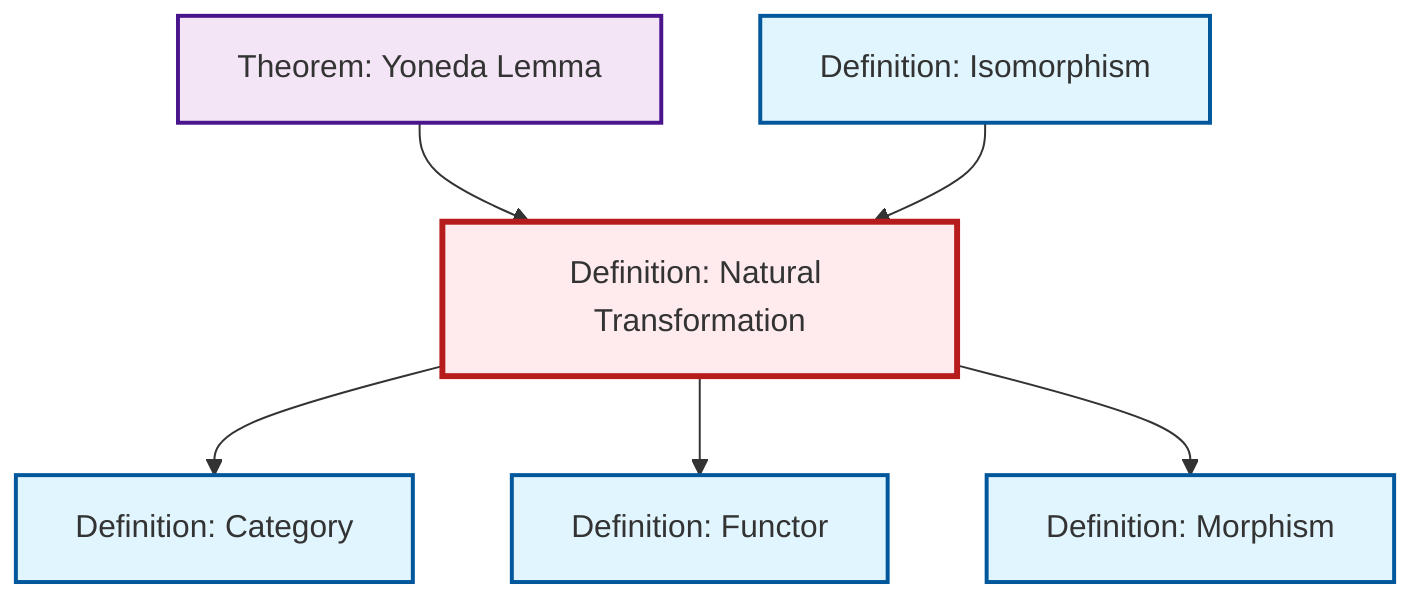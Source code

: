 graph TD
    classDef definition fill:#e1f5fe,stroke:#01579b,stroke-width:2px
    classDef theorem fill:#f3e5f5,stroke:#4a148c,stroke-width:2px
    classDef axiom fill:#fff3e0,stroke:#e65100,stroke-width:2px
    classDef example fill:#e8f5e9,stroke:#1b5e20,stroke-width:2px
    classDef current fill:#ffebee,stroke:#b71c1c,stroke-width:3px
    def-morphism["Definition: Morphism"]:::definition
    thm-yoneda["Theorem: Yoneda Lemma"]:::theorem
    def-natural-transformation["Definition: Natural Transformation"]:::definition
    def-category["Definition: Category"]:::definition
    def-functor["Definition: Functor"]:::definition
    def-isomorphism["Definition: Isomorphism"]:::definition
    thm-yoneda --> def-natural-transformation
    def-natural-transformation --> def-category
    def-natural-transformation --> def-functor
    def-isomorphism --> def-natural-transformation
    def-natural-transformation --> def-morphism
    class def-natural-transformation current